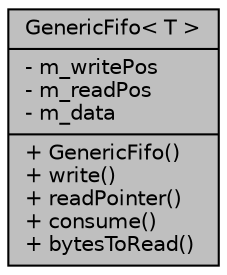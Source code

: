 digraph "GenericFifo&lt; T &gt;"
{
 // INTERACTIVE_SVG=YES
  edge [fontname="Helvetica",fontsize="10",labelfontname="Helvetica",labelfontsize="10"];
  node [fontname="Helvetica",fontsize="10",shape=record];
  Node1 [label="{GenericFifo\< T \>\n|- m_writePos\l- m_readPos\l- m_data\l|+ GenericFifo()\l+ write()\l+ readPointer()\l+ consume()\l+ bytesToRead()\l}",height=0.2,width=0.4,color="black", fillcolor="grey75", style="filled", fontcolor="black"];
}

